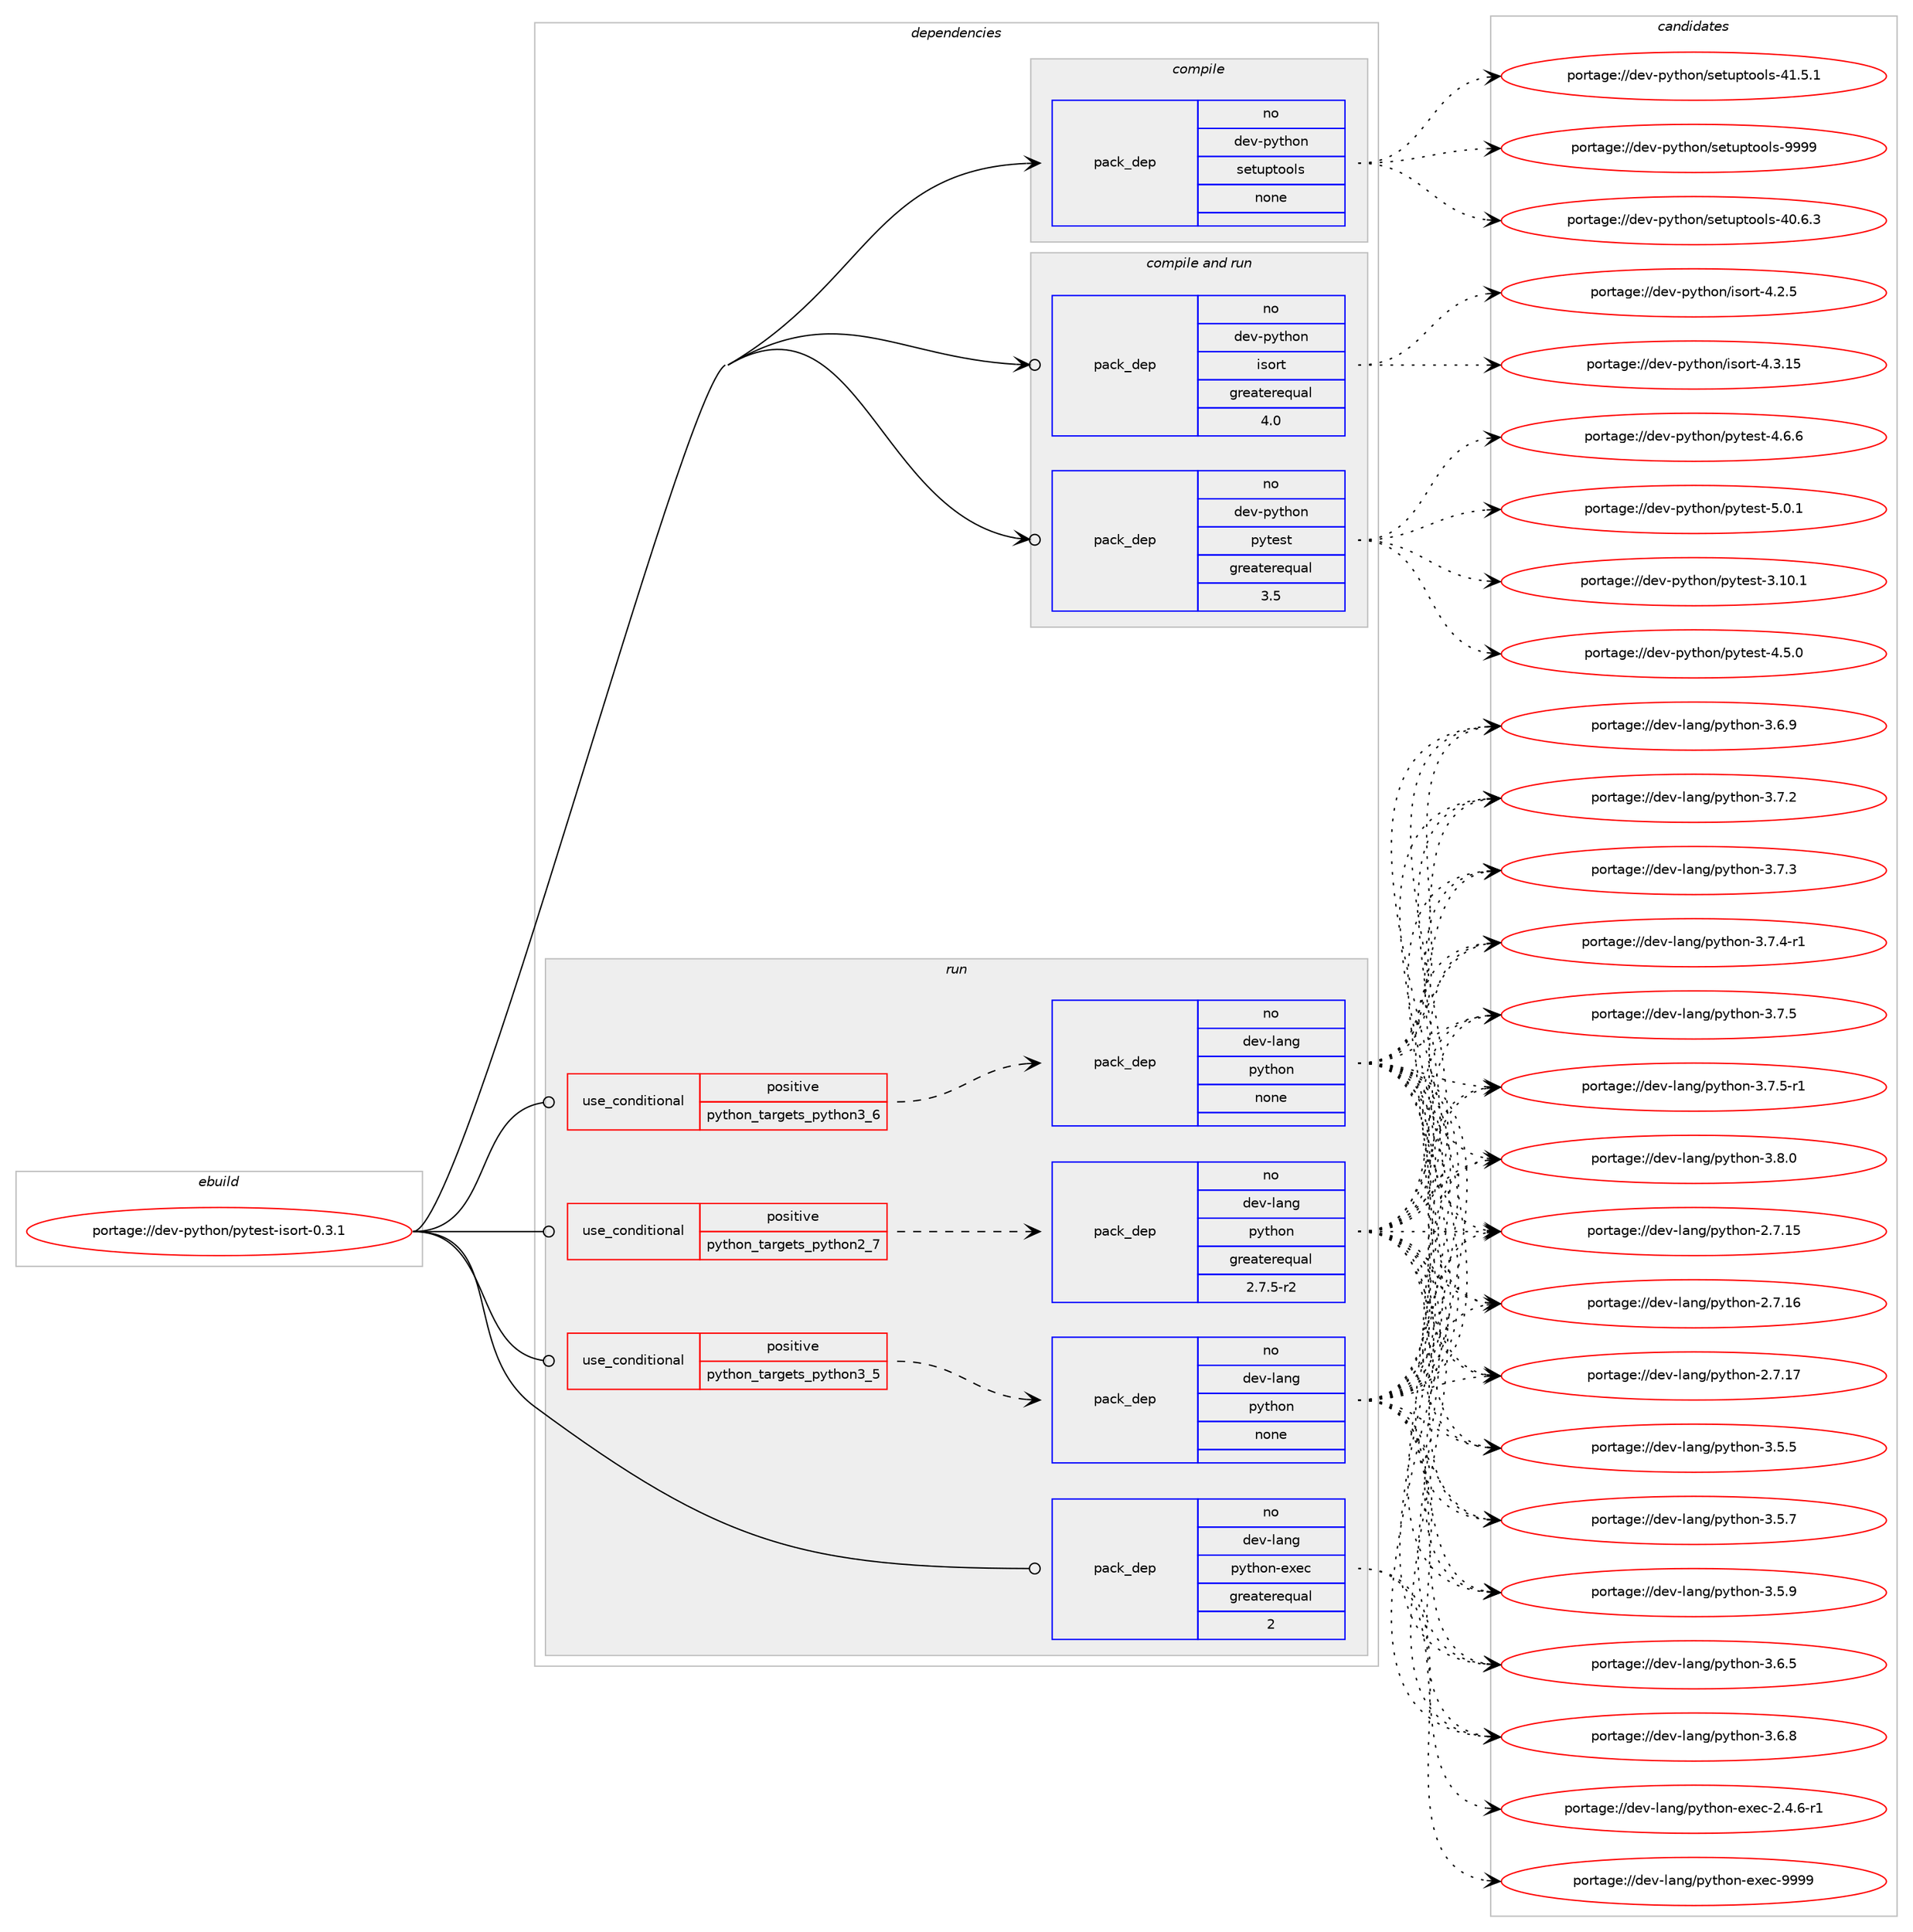 digraph prolog {

# *************
# Graph options
# *************

newrank=true;
concentrate=true;
compound=true;
graph [rankdir=LR,fontname=Helvetica,fontsize=10,ranksep=1.5];#, ranksep=2.5, nodesep=0.2];
edge  [arrowhead=vee];
node  [fontname=Helvetica,fontsize=10];

# **********
# The ebuild
# **********

subgraph cluster_leftcol {
color=gray;
rank=same;
label=<<i>ebuild</i>>;
id [label="portage://dev-python/pytest-isort-0.3.1", color=red, width=4, href="../dev-python/pytest-isort-0.3.1.svg"];
}

# ****************
# The dependencies
# ****************

subgraph cluster_midcol {
color=gray;
label=<<i>dependencies</i>>;
subgraph cluster_compile {
fillcolor="#eeeeee";
style=filled;
label=<<i>compile</i>>;
subgraph pack124795 {
dependency164570 [label=<<TABLE BORDER="0" CELLBORDER="1" CELLSPACING="0" CELLPADDING="4" WIDTH="220"><TR><TD ROWSPAN="6" CELLPADDING="30">pack_dep</TD></TR><TR><TD WIDTH="110">no</TD></TR><TR><TD>dev-python</TD></TR><TR><TD>setuptools</TD></TR><TR><TD>none</TD></TR><TR><TD></TD></TR></TABLE>>, shape=none, color=blue];
}
id:e -> dependency164570:w [weight=20,style="solid",arrowhead="vee"];
}
subgraph cluster_compileandrun {
fillcolor="#eeeeee";
style=filled;
label=<<i>compile and run</i>>;
subgraph pack124796 {
dependency164571 [label=<<TABLE BORDER="0" CELLBORDER="1" CELLSPACING="0" CELLPADDING="4" WIDTH="220"><TR><TD ROWSPAN="6" CELLPADDING="30">pack_dep</TD></TR><TR><TD WIDTH="110">no</TD></TR><TR><TD>dev-python</TD></TR><TR><TD>isort</TD></TR><TR><TD>greaterequal</TD></TR><TR><TD>4.0</TD></TR></TABLE>>, shape=none, color=blue];
}
id:e -> dependency164571:w [weight=20,style="solid",arrowhead="odotvee"];
subgraph pack124797 {
dependency164572 [label=<<TABLE BORDER="0" CELLBORDER="1" CELLSPACING="0" CELLPADDING="4" WIDTH="220"><TR><TD ROWSPAN="6" CELLPADDING="30">pack_dep</TD></TR><TR><TD WIDTH="110">no</TD></TR><TR><TD>dev-python</TD></TR><TR><TD>pytest</TD></TR><TR><TD>greaterequal</TD></TR><TR><TD>3.5</TD></TR></TABLE>>, shape=none, color=blue];
}
id:e -> dependency164572:w [weight=20,style="solid",arrowhead="odotvee"];
}
subgraph cluster_run {
fillcolor="#eeeeee";
style=filled;
label=<<i>run</i>>;
subgraph cond36388 {
dependency164573 [label=<<TABLE BORDER="0" CELLBORDER="1" CELLSPACING="0" CELLPADDING="4"><TR><TD ROWSPAN="3" CELLPADDING="10">use_conditional</TD></TR><TR><TD>positive</TD></TR><TR><TD>python_targets_python2_7</TD></TR></TABLE>>, shape=none, color=red];
subgraph pack124798 {
dependency164574 [label=<<TABLE BORDER="0" CELLBORDER="1" CELLSPACING="0" CELLPADDING="4" WIDTH="220"><TR><TD ROWSPAN="6" CELLPADDING="30">pack_dep</TD></TR><TR><TD WIDTH="110">no</TD></TR><TR><TD>dev-lang</TD></TR><TR><TD>python</TD></TR><TR><TD>greaterequal</TD></TR><TR><TD>2.7.5-r2</TD></TR></TABLE>>, shape=none, color=blue];
}
dependency164573:e -> dependency164574:w [weight=20,style="dashed",arrowhead="vee"];
}
id:e -> dependency164573:w [weight=20,style="solid",arrowhead="odot"];
subgraph cond36389 {
dependency164575 [label=<<TABLE BORDER="0" CELLBORDER="1" CELLSPACING="0" CELLPADDING="4"><TR><TD ROWSPAN="3" CELLPADDING="10">use_conditional</TD></TR><TR><TD>positive</TD></TR><TR><TD>python_targets_python3_5</TD></TR></TABLE>>, shape=none, color=red];
subgraph pack124799 {
dependency164576 [label=<<TABLE BORDER="0" CELLBORDER="1" CELLSPACING="0" CELLPADDING="4" WIDTH="220"><TR><TD ROWSPAN="6" CELLPADDING="30">pack_dep</TD></TR><TR><TD WIDTH="110">no</TD></TR><TR><TD>dev-lang</TD></TR><TR><TD>python</TD></TR><TR><TD>none</TD></TR><TR><TD></TD></TR></TABLE>>, shape=none, color=blue];
}
dependency164575:e -> dependency164576:w [weight=20,style="dashed",arrowhead="vee"];
}
id:e -> dependency164575:w [weight=20,style="solid",arrowhead="odot"];
subgraph cond36390 {
dependency164577 [label=<<TABLE BORDER="0" CELLBORDER="1" CELLSPACING="0" CELLPADDING="4"><TR><TD ROWSPAN="3" CELLPADDING="10">use_conditional</TD></TR><TR><TD>positive</TD></TR><TR><TD>python_targets_python3_6</TD></TR></TABLE>>, shape=none, color=red];
subgraph pack124800 {
dependency164578 [label=<<TABLE BORDER="0" CELLBORDER="1" CELLSPACING="0" CELLPADDING="4" WIDTH="220"><TR><TD ROWSPAN="6" CELLPADDING="30">pack_dep</TD></TR><TR><TD WIDTH="110">no</TD></TR><TR><TD>dev-lang</TD></TR><TR><TD>python</TD></TR><TR><TD>none</TD></TR><TR><TD></TD></TR></TABLE>>, shape=none, color=blue];
}
dependency164577:e -> dependency164578:w [weight=20,style="dashed",arrowhead="vee"];
}
id:e -> dependency164577:w [weight=20,style="solid",arrowhead="odot"];
subgraph pack124801 {
dependency164579 [label=<<TABLE BORDER="0" CELLBORDER="1" CELLSPACING="0" CELLPADDING="4" WIDTH="220"><TR><TD ROWSPAN="6" CELLPADDING="30">pack_dep</TD></TR><TR><TD WIDTH="110">no</TD></TR><TR><TD>dev-lang</TD></TR><TR><TD>python-exec</TD></TR><TR><TD>greaterequal</TD></TR><TR><TD>2</TD></TR></TABLE>>, shape=none, color=blue];
}
id:e -> dependency164579:w [weight=20,style="solid",arrowhead="odot"];
}
}

# **************
# The candidates
# **************

subgraph cluster_choices {
rank=same;
color=gray;
label=<<i>candidates</i>>;

subgraph choice124795 {
color=black;
nodesep=1;
choiceportage100101118451121211161041111104711510111611711211611111110811545524846544651 [label="portage://dev-python/setuptools-40.6.3", color=red, width=4,href="../dev-python/setuptools-40.6.3.svg"];
choiceportage100101118451121211161041111104711510111611711211611111110811545524946534649 [label="portage://dev-python/setuptools-41.5.1", color=red, width=4,href="../dev-python/setuptools-41.5.1.svg"];
choiceportage10010111845112121116104111110471151011161171121161111111081154557575757 [label="portage://dev-python/setuptools-9999", color=red, width=4,href="../dev-python/setuptools-9999.svg"];
dependency164570:e -> choiceportage100101118451121211161041111104711510111611711211611111110811545524846544651:w [style=dotted,weight="100"];
dependency164570:e -> choiceportage100101118451121211161041111104711510111611711211611111110811545524946534649:w [style=dotted,weight="100"];
dependency164570:e -> choiceportage10010111845112121116104111110471151011161171121161111111081154557575757:w [style=dotted,weight="100"];
}
subgraph choice124796 {
color=black;
nodesep=1;
choiceportage1001011184511212111610411111047105115111114116455246504653 [label="portage://dev-python/isort-4.2.5", color=red, width=4,href="../dev-python/isort-4.2.5.svg"];
choiceportage100101118451121211161041111104710511511111411645524651464953 [label="portage://dev-python/isort-4.3.15", color=red, width=4,href="../dev-python/isort-4.3.15.svg"];
dependency164571:e -> choiceportage1001011184511212111610411111047105115111114116455246504653:w [style=dotted,weight="100"];
dependency164571:e -> choiceportage100101118451121211161041111104710511511111411645524651464953:w [style=dotted,weight="100"];
}
subgraph choice124797 {
color=black;
nodesep=1;
choiceportage100101118451121211161041111104711212111610111511645514649484649 [label="portage://dev-python/pytest-3.10.1", color=red, width=4,href="../dev-python/pytest-3.10.1.svg"];
choiceportage1001011184511212111610411111047112121116101115116455246534648 [label="portage://dev-python/pytest-4.5.0", color=red, width=4,href="../dev-python/pytest-4.5.0.svg"];
choiceportage1001011184511212111610411111047112121116101115116455246544654 [label="portage://dev-python/pytest-4.6.6", color=red, width=4,href="../dev-python/pytest-4.6.6.svg"];
choiceportage1001011184511212111610411111047112121116101115116455346484649 [label="portage://dev-python/pytest-5.0.1", color=red, width=4,href="../dev-python/pytest-5.0.1.svg"];
dependency164572:e -> choiceportage100101118451121211161041111104711212111610111511645514649484649:w [style=dotted,weight="100"];
dependency164572:e -> choiceportage1001011184511212111610411111047112121116101115116455246534648:w [style=dotted,weight="100"];
dependency164572:e -> choiceportage1001011184511212111610411111047112121116101115116455246544654:w [style=dotted,weight="100"];
dependency164572:e -> choiceportage1001011184511212111610411111047112121116101115116455346484649:w [style=dotted,weight="100"];
}
subgraph choice124798 {
color=black;
nodesep=1;
choiceportage10010111845108971101034711212111610411111045504655464953 [label="portage://dev-lang/python-2.7.15", color=red, width=4,href="../dev-lang/python-2.7.15.svg"];
choiceportage10010111845108971101034711212111610411111045504655464954 [label="portage://dev-lang/python-2.7.16", color=red, width=4,href="../dev-lang/python-2.7.16.svg"];
choiceportage10010111845108971101034711212111610411111045504655464955 [label="portage://dev-lang/python-2.7.17", color=red, width=4,href="../dev-lang/python-2.7.17.svg"];
choiceportage100101118451089711010347112121116104111110455146534653 [label="portage://dev-lang/python-3.5.5", color=red, width=4,href="../dev-lang/python-3.5.5.svg"];
choiceportage100101118451089711010347112121116104111110455146534655 [label="portage://dev-lang/python-3.5.7", color=red, width=4,href="../dev-lang/python-3.5.7.svg"];
choiceportage100101118451089711010347112121116104111110455146534657 [label="portage://dev-lang/python-3.5.9", color=red, width=4,href="../dev-lang/python-3.5.9.svg"];
choiceportage100101118451089711010347112121116104111110455146544653 [label="portage://dev-lang/python-3.6.5", color=red, width=4,href="../dev-lang/python-3.6.5.svg"];
choiceportage100101118451089711010347112121116104111110455146544656 [label="portage://dev-lang/python-3.6.8", color=red, width=4,href="../dev-lang/python-3.6.8.svg"];
choiceportage100101118451089711010347112121116104111110455146544657 [label="portage://dev-lang/python-3.6.9", color=red, width=4,href="../dev-lang/python-3.6.9.svg"];
choiceportage100101118451089711010347112121116104111110455146554650 [label="portage://dev-lang/python-3.7.2", color=red, width=4,href="../dev-lang/python-3.7.2.svg"];
choiceportage100101118451089711010347112121116104111110455146554651 [label="portage://dev-lang/python-3.7.3", color=red, width=4,href="../dev-lang/python-3.7.3.svg"];
choiceportage1001011184510897110103471121211161041111104551465546524511449 [label="portage://dev-lang/python-3.7.4-r1", color=red, width=4,href="../dev-lang/python-3.7.4-r1.svg"];
choiceportage100101118451089711010347112121116104111110455146554653 [label="portage://dev-lang/python-3.7.5", color=red, width=4,href="../dev-lang/python-3.7.5.svg"];
choiceportage1001011184510897110103471121211161041111104551465546534511449 [label="portage://dev-lang/python-3.7.5-r1", color=red, width=4,href="../dev-lang/python-3.7.5-r1.svg"];
choiceportage100101118451089711010347112121116104111110455146564648 [label="portage://dev-lang/python-3.8.0", color=red, width=4,href="../dev-lang/python-3.8.0.svg"];
dependency164574:e -> choiceportage10010111845108971101034711212111610411111045504655464953:w [style=dotted,weight="100"];
dependency164574:e -> choiceportage10010111845108971101034711212111610411111045504655464954:w [style=dotted,weight="100"];
dependency164574:e -> choiceportage10010111845108971101034711212111610411111045504655464955:w [style=dotted,weight="100"];
dependency164574:e -> choiceportage100101118451089711010347112121116104111110455146534653:w [style=dotted,weight="100"];
dependency164574:e -> choiceportage100101118451089711010347112121116104111110455146534655:w [style=dotted,weight="100"];
dependency164574:e -> choiceportage100101118451089711010347112121116104111110455146534657:w [style=dotted,weight="100"];
dependency164574:e -> choiceportage100101118451089711010347112121116104111110455146544653:w [style=dotted,weight="100"];
dependency164574:e -> choiceportage100101118451089711010347112121116104111110455146544656:w [style=dotted,weight="100"];
dependency164574:e -> choiceportage100101118451089711010347112121116104111110455146544657:w [style=dotted,weight="100"];
dependency164574:e -> choiceportage100101118451089711010347112121116104111110455146554650:w [style=dotted,weight="100"];
dependency164574:e -> choiceportage100101118451089711010347112121116104111110455146554651:w [style=dotted,weight="100"];
dependency164574:e -> choiceportage1001011184510897110103471121211161041111104551465546524511449:w [style=dotted,weight="100"];
dependency164574:e -> choiceportage100101118451089711010347112121116104111110455146554653:w [style=dotted,weight="100"];
dependency164574:e -> choiceportage1001011184510897110103471121211161041111104551465546534511449:w [style=dotted,weight="100"];
dependency164574:e -> choiceportage100101118451089711010347112121116104111110455146564648:w [style=dotted,weight="100"];
}
subgraph choice124799 {
color=black;
nodesep=1;
choiceportage10010111845108971101034711212111610411111045504655464953 [label="portage://dev-lang/python-2.7.15", color=red, width=4,href="../dev-lang/python-2.7.15.svg"];
choiceportage10010111845108971101034711212111610411111045504655464954 [label="portage://dev-lang/python-2.7.16", color=red, width=4,href="../dev-lang/python-2.7.16.svg"];
choiceportage10010111845108971101034711212111610411111045504655464955 [label="portage://dev-lang/python-2.7.17", color=red, width=4,href="../dev-lang/python-2.7.17.svg"];
choiceportage100101118451089711010347112121116104111110455146534653 [label="portage://dev-lang/python-3.5.5", color=red, width=4,href="../dev-lang/python-3.5.5.svg"];
choiceportage100101118451089711010347112121116104111110455146534655 [label="portage://dev-lang/python-3.5.7", color=red, width=4,href="../dev-lang/python-3.5.7.svg"];
choiceportage100101118451089711010347112121116104111110455146534657 [label="portage://dev-lang/python-3.5.9", color=red, width=4,href="../dev-lang/python-3.5.9.svg"];
choiceportage100101118451089711010347112121116104111110455146544653 [label="portage://dev-lang/python-3.6.5", color=red, width=4,href="../dev-lang/python-3.6.5.svg"];
choiceportage100101118451089711010347112121116104111110455146544656 [label="portage://dev-lang/python-3.6.8", color=red, width=4,href="../dev-lang/python-3.6.8.svg"];
choiceportage100101118451089711010347112121116104111110455146544657 [label="portage://dev-lang/python-3.6.9", color=red, width=4,href="../dev-lang/python-3.6.9.svg"];
choiceportage100101118451089711010347112121116104111110455146554650 [label="portage://dev-lang/python-3.7.2", color=red, width=4,href="../dev-lang/python-3.7.2.svg"];
choiceportage100101118451089711010347112121116104111110455146554651 [label="portage://dev-lang/python-3.7.3", color=red, width=4,href="../dev-lang/python-3.7.3.svg"];
choiceportage1001011184510897110103471121211161041111104551465546524511449 [label="portage://dev-lang/python-3.7.4-r1", color=red, width=4,href="../dev-lang/python-3.7.4-r1.svg"];
choiceportage100101118451089711010347112121116104111110455146554653 [label="portage://dev-lang/python-3.7.5", color=red, width=4,href="../dev-lang/python-3.7.5.svg"];
choiceportage1001011184510897110103471121211161041111104551465546534511449 [label="portage://dev-lang/python-3.7.5-r1", color=red, width=4,href="../dev-lang/python-3.7.5-r1.svg"];
choiceportage100101118451089711010347112121116104111110455146564648 [label="portage://dev-lang/python-3.8.0", color=red, width=4,href="../dev-lang/python-3.8.0.svg"];
dependency164576:e -> choiceportage10010111845108971101034711212111610411111045504655464953:w [style=dotted,weight="100"];
dependency164576:e -> choiceportage10010111845108971101034711212111610411111045504655464954:w [style=dotted,weight="100"];
dependency164576:e -> choiceportage10010111845108971101034711212111610411111045504655464955:w [style=dotted,weight="100"];
dependency164576:e -> choiceportage100101118451089711010347112121116104111110455146534653:w [style=dotted,weight="100"];
dependency164576:e -> choiceportage100101118451089711010347112121116104111110455146534655:w [style=dotted,weight="100"];
dependency164576:e -> choiceportage100101118451089711010347112121116104111110455146534657:w [style=dotted,weight="100"];
dependency164576:e -> choiceportage100101118451089711010347112121116104111110455146544653:w [style=dotted,weight="100"];
dependency164576:e -> choiceportage100101118451089711010347112121116104111110455146544656:w [style=dotted,weight="100"];
dependency164576:e -> choiceportage100101118451089711010347112121116104111110455146544657:w [style=dotted,weight="100"];
dependency164576:e -> choiceportage100101118451089711010347112121116104111110455146554650:w [style=dotted,weight="100"];
dependency164576:e -> choiceportage100101118451089711010347112121116104111110455146554651:w [style=dotted,weight="100"];
dependency164576:e -> choiceportage1001011184510897110103471121211161041111104551465546524511449:w [style=dotted,weight="100"];
dependency164576:e -> choiceportage100101118451089711010347112121116104111110455146554653:w [style=dotted,weight="100"];
dependency164576:e -> choiceportage1001011184510897110103471121211161041111104551465546534511449:w [style=dotted,weight="100"];
dependency164576:e -> choiceportage100101118451089711010347112121116104111110455146564648:w [style=dotted,weight="100"];
}
subgraph choice124800 {
color=black;
nodesep=1;
choiceportage10010111845108971101034711212111610411111045504655464953 [label="portage://dev-lang/python-2.7.15", color=red, width=4,href="../dev-lang/python-2.7.15.svg"];
choiceportage10010111845108971101034711212111610411111045504655464954 [label="portage://dev-lang/python-2.7.16", color=red, width=4,href="../dev-lang/python-2.7.16.svg"];
choiceportage10010111845108971101034711212111610411111045504655464955 [label="portage://dev-lang/python-2.7.17", color=red, width=4,href="../dev-lang/python-2.7.17.svg"];
choiceportage100101118451089711010347112121116104111110455146534653 [label="portage://dev-lang/python-3.5.5", color=red, width=4,href="../dev-lang/python-3.5.5.svg"];
choiceportage100101118451089711010347112121116104111110455146534655 [label="portage://dev-lang/python-3.5.7", color=red, width=4,href="../dev-lang/python-3.5.7.svg"];
choiceportage100101118451089711010347112121116104111110455146534657 [label="portage://dev-lang/python-3.5.9", color=red, width=4,href="../dev-lang/python-3.5.9.svg"];
choiceportage100101118451089711010347112121116104111110455146544653 [label="portage://dev-lang/python-3.6.5", color=red, width=4,href="../dev-lang/python-3.6.5.svg"];
choiceportage100101118451089711010347112121116104111110455146544656 [label="portage://dev-lang/python-3.6.8", color=red, width=4,href="../dev-lang/python-3.6.8.svg"];
choiceportage100101118451089711010347112121116104111110455146544657 [label="portage://dev-lang/python-3.6.9", color=red, width=4,href="../dev-lang/python-3.6.9.svg"];
choiceportage100101118451089711010347112121116104111110455146554650 [label="portage://dev-lang/python-3.7.2", color=red, width=4,href="../dev-lang/python-3.7.2.svg"];
choiceportage100101118451089711010347112121116104111110455146554651 [label="portage://dev-lang/python-3.7.3", color=red, width=4,href="../dev-lang/python-3.7.3.svg"];
choiceportage1001011184510897110103471121211161041111104551465546524511449 [label="portage://dev-lang/python-3.7.4-r1", color=red, width=4,href="../dev-lang/python-3.7.4-r1.svg"];
choiceportage100101118451089711010347112121116104111110455146554653 [label="portage://dev-lang/python-3.7.5", color=red, width=4,href="../dev-lang/python-3.7.5.svg"];
choiceportage1001011184510897110103471121211161041111104551465546534511449 [label="portage://dev-lang/python-3.7.5-r1", color=red, width=4,href="../dev-lang/python-3.7.5-r1.svg"];
choiceportage100101118451089711010347112121116104111110455146564648 [label="portage://dev-lang/python-3.8.0", color=red, width=4,href="../dev-lang/python-3.8.0.svg"];
dependency164578:e -> choiceportage10010111845108971101034711212111610411111045504655464953:w [style=dotted,weight="100"];
dependency164578:e -> choiceportage10010111845108971101034711212111610411111045504655464954:w [style=dotted,weight="100"];
dependency164578:e -> choiceportage10010111845108971101034711212111610411111045504655464955:w [style=dotted,weight="100"];
dependency164578:e -> choiceportage100101118451089711010347112121116104111110455146534653:w [style=dotted,weight="100"];
dependency164578:e -> choiceportage100101118451089711010347112121116104111110455146534655:w [style=dotted,weight="100"];
dependency164578:e -> choiceportage100101118451089711010347112121116104111110455146534657:w [style=dotted,weight="100"];
dependency164578:e -> choiceportage100101118451089711010347112121116104111110455146544653:w [style=dotted,weight="100"];
dependency164578:e -> choiceportage100101118451089711010347112121116104111110455146544656:w [style=dotted,weight="100"];
dependency164578:e -> choiceportage100101118451089711010347112121116104111110455146544657:w [style=dotted,weight="100"];
dependency164578:e -> choiceportage100101118451089711010347112121116104111110455146554650:w [style=dotted,weight="100"];
dependency164578:e -> choiceportage100101118451089711010347112121116104111110455146554651:w [style=dotted,weight="100"];
dependency164578:e -> choiceportage1001011184510897110103471121211161041111104551465546524511449:w [style=dotted,weight="100"];
dependency164578:e -> choiceportage100101118451089711010347112121116104111110455146554653:w [style=dotted,weight="100"];
dependency164578:e -> choiceportage1001011184510897110103471121211161041111104551465546534511449:w [style=dotted,weight="100"];
dependency164578:e -> choiceportage100101118451089711010347112121116104111110455146564648:w [style=dotted,weight="100"];
}
subgraph choice124801 {
color=black;
nodesep=1;
choiceportage10010111845108971101034711212111610411111045101120101994550465246544511449 [label="portage://dev-lang/python-exec-2.4.6-r1", color=red, width=4,href="../dev-lang/python-exec-2.4.6-r1.svg"];
choiceportage10010111845108971101034711212111610411111045101120101994557575757 [label="portage://dev-lang/python-exec-9999", color=red, width=4,href="../dev-lang/python-exec-9999.svg"];
dependency164579:e -> choiceportage10010111845108971101034711212111610411111045101120101994550465246544511449:w [style=dotted,weight="100"];
dependency164579:e -> choiceportage10010111845108971101034711212111610411111045101120101994557575757:w [style=dotted,weight="100"];
}
}

}
